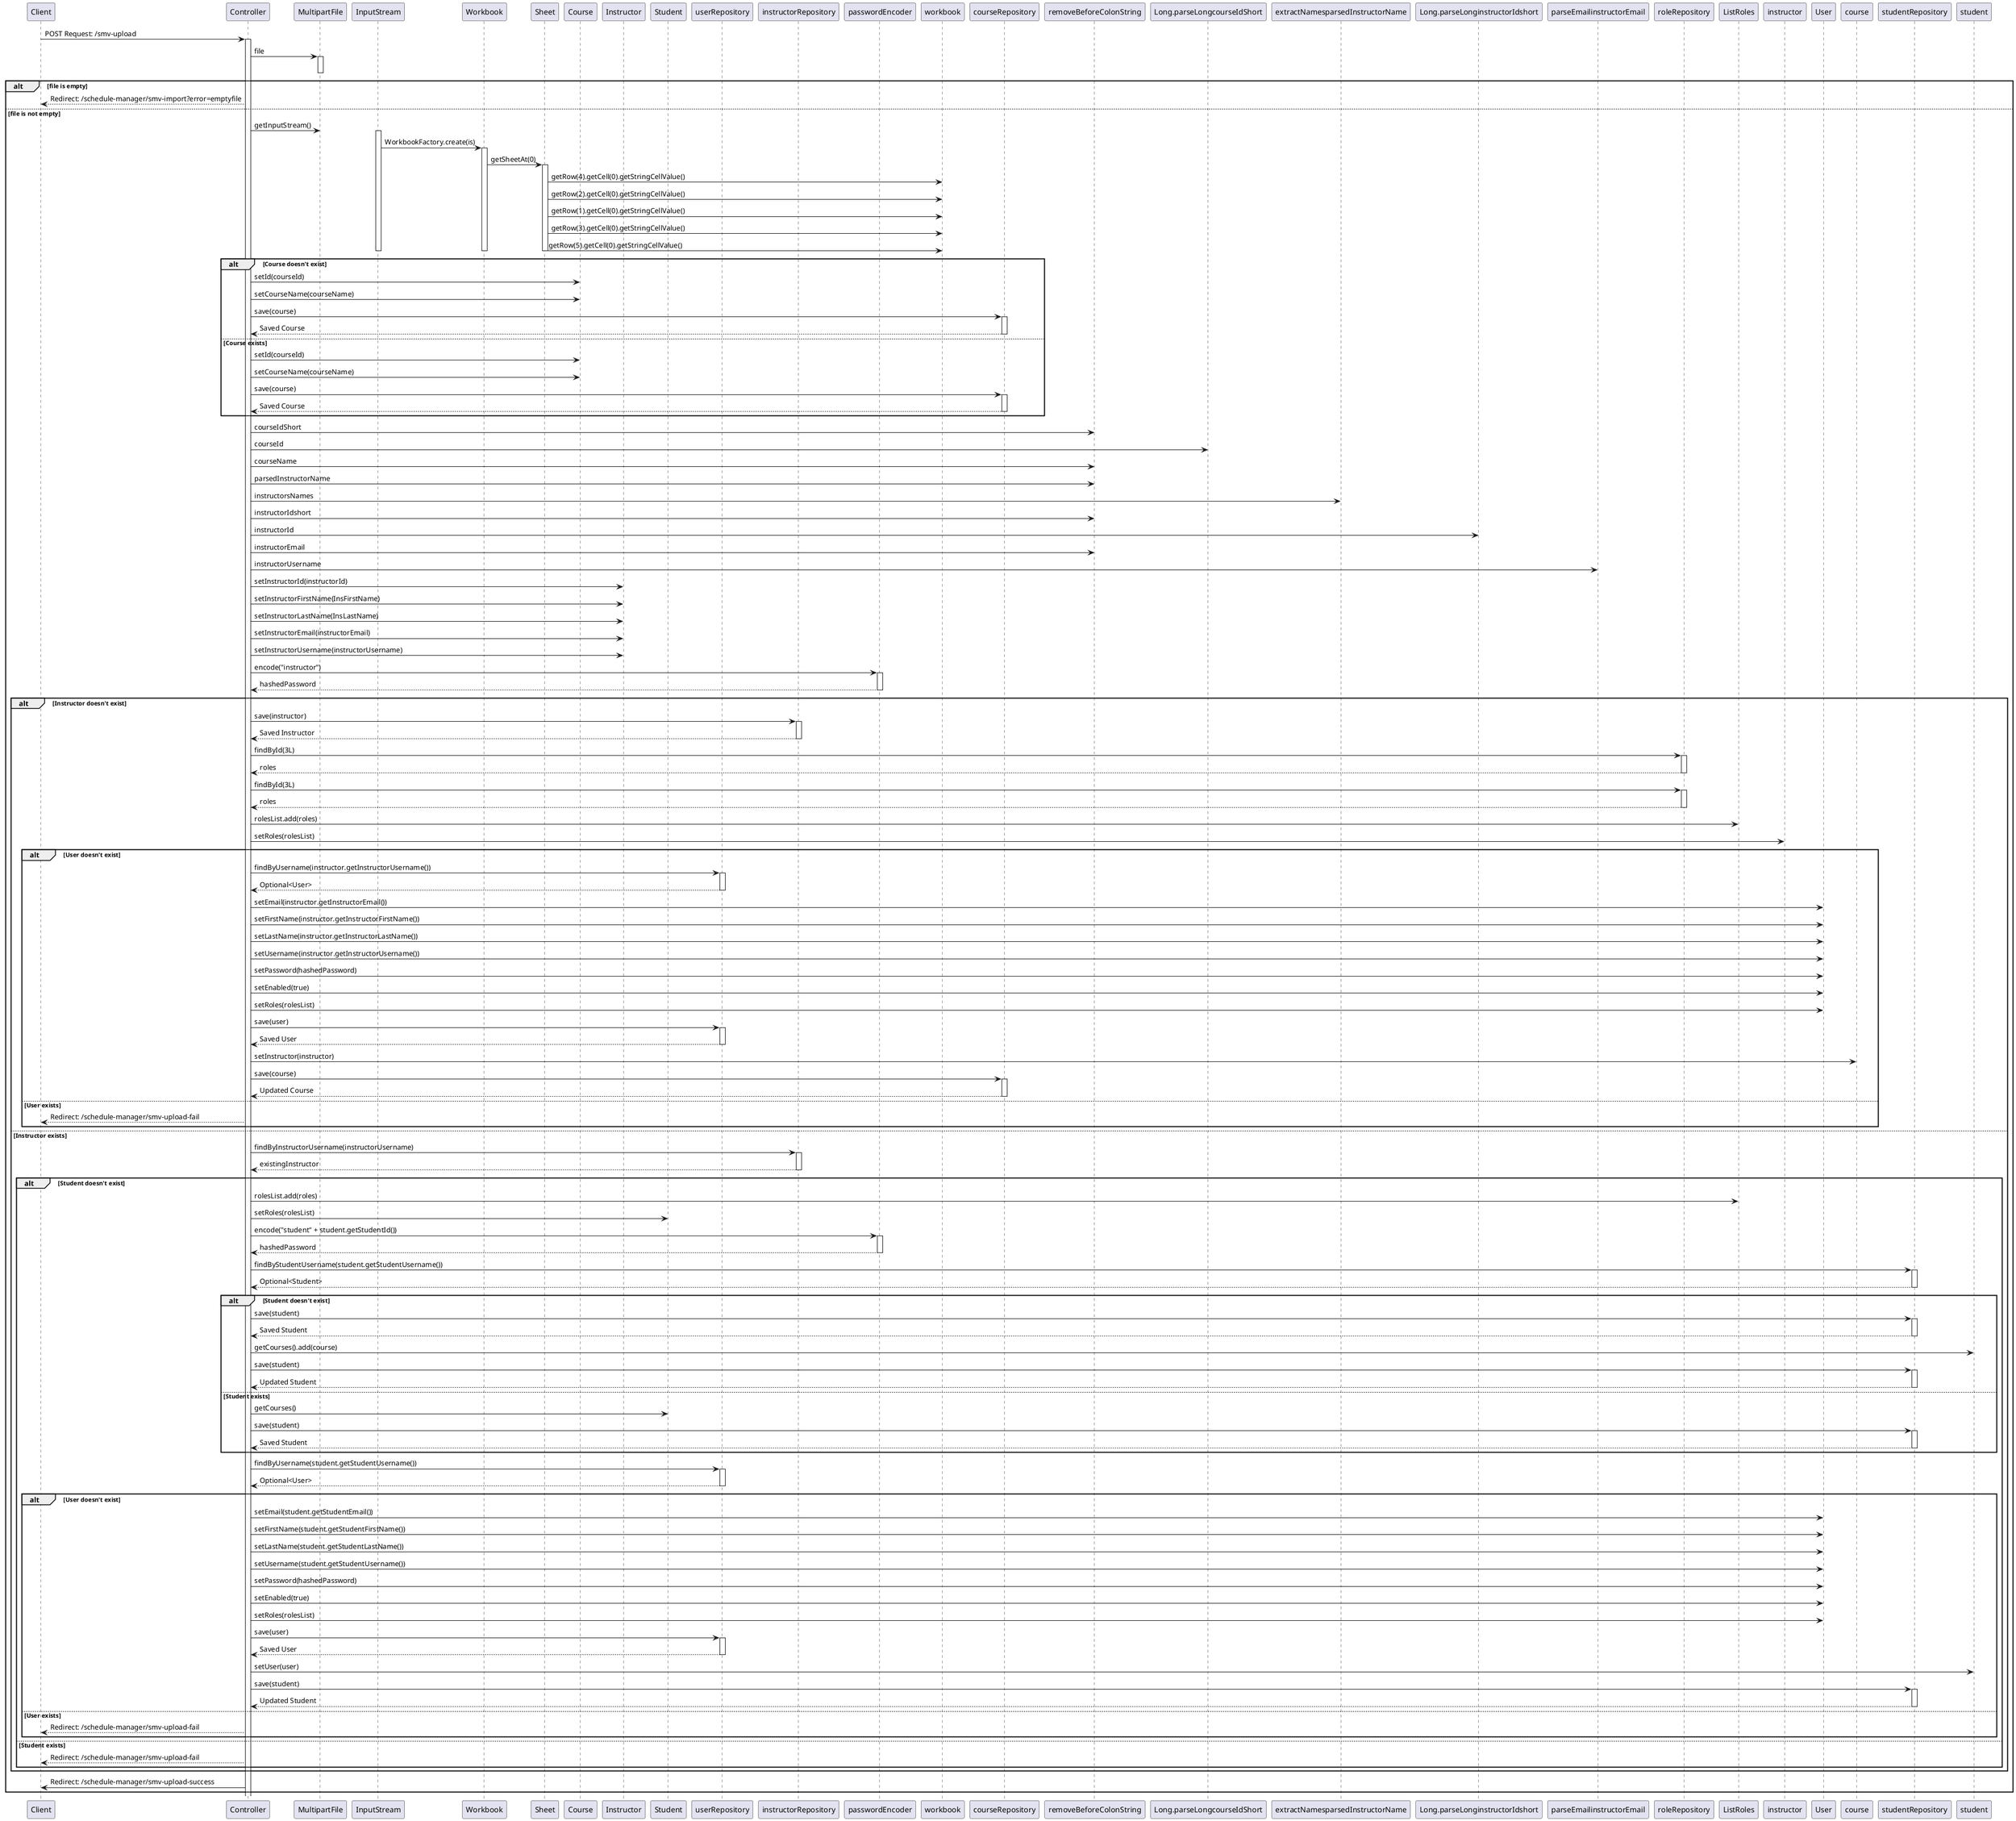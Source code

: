 @startuml
participant Client
participant Controller
participant MultipartFile
participant InputStream
participant Workbook
participant Sheet
participant Course
participant Instructor
participant Student
participant userRepository
participant instructorRepository
participant passwordEncoder

Client -> Controller: POST Request: /smv-upload
activate Controller
Controller -> MultipartFile: file
activate MultipartFile
alt file is empty
    deactivate MultipartFile
    Controller --> Client: Redirect: /schedule-manager/smv-import?error=emptyfile
else file is not empty
    Controller -> MultipartFile: getInputStream()
    activate InputStream
    InputStream -> Workbook: WorkbookFactory.create(is)
    activate Workbook
    Workbook -> Sheet: getSheetAt(0)
    activate Sheet
    Sheet -> workbook: getRow(4).getCell(0).getStringCellValue()
    Sheet -> workbook: getRow(2).getCell(0).getStringCellValue()
    Sheet -> workbook: getRow(1).getCell(0).getStringCellValue()
    Sheet -> workbook: getRow(3).getCell(0).getStringCellValue()
    Sheet -> workbook: getRow(5).getCell(0).getStringCellValue()
    deactivate Sheet
    deactivate Workbook
    deactivate InputStream
    alt Course doesn't exist
        Controller -> Course: setId(courseId)
        Controller -> Course: setCourseName(courseName)
        Controller -> courseRepository: save(course)
        activate courseRepository
        courseRepository --> Controller: Saved Course
        deactivate courseRepository
    else Course exists
        Controller -> Course: setId(courseId)
        Controller -> Course: setCourseName(courseName)
        Controller -> courseRepository: save(course)
        activate courseRepository
        courseRepository --> Controller: Saved Course
        deactivate courseRepository
    end
    Controller -> removeBeforeColonString: courseIdShort
    Controller -> Long.parseLongcourseIdShort: courseId
    Controller -> removeBeforeColonString: courseName
    Controller -> removeBeforeColonString: parsedInstructorName
    Controller -> extractNamesparsedInstructorName: instructorsNames
    Controller -> removeBeforeColonString: instructorIdshort
    Controller -> Long.parseLonginstructorIdshort: instructorId
    Controller -> removeBeforeColonString: instructorEmail
    Controller -> parseEmailinstructorEmail: instructorUsername
    Controller -> Instructor: setInstructorId(instructorId)
    Controller -> Instructor: setInstructorFirstName(InsFirstName)
    Controller -> Instructor: setInstructorLastName(InsLastName)
    Controller -> Instructor: setInstructorEmail(instructorEmail)
    Controller -> Instructor: setInstructorUsername(instructorUsername)
    Controller -> passwordEncoder: encode("instructor")
    activate passwordEncoder
    passwordEncoder --> Controller: hashedPassword
    deactivate passwordEncoder
    alt Instructor doesn't exist
        Controller -> instructorRepository: save(instructor)
        activate instructorRepository
        instructorRepository --> Controller: Saved Instructor
        deactivate instructorRepository
        Controller -> roleRepository: findById(3L)
        activate roleRepository
        roleRepository --> Controller: roles
        deactivate roleRepository
        Controller -> roleRepository: findById(3L)
        activate roleRepository
        roleRepository --> Controller: roles
        deactivate roleRepository
        Controller -> ListRoles: rolesList.add(roles)
        Controller -> instructor: setRoles(rolesList)
        alt User doesn't exist
            Controller -> userRepository: findByUsername(instructor.getInstructorUsername())
            activate userRepository
            userRepository --> Controller: Optional<User>
            deactivate userRepository
            Controller -> User: setEmail(instructor.getInstructorEmail())
            Controller -> User: setFirstName(instructor.getInstructorFirstName())
            Controller -> User: setLastName(instructor.getInstructorLastName())
            Controller -> User: setUsername(instructor.getInstructorUsername())
            Controller -> User: setPassword(hashedPassword)
            Controller -> User: setEnabled(true)
            Controller -> User: setRoles(rolesList)
            Controller -> userRepository: save(user)
            activate userRepository
            userRepository --> Controller: Saved User
            deactivate userRepository
            Controller -> course: setInstructor(instructor)
            Controller -> courseRepository: save(course)
            activate courseRepository
            courseRepository --> Controller: Updated Course
            deactivate courseRepository
        else User exists
            Controller --> Client: Redirect: /schedule-manager/smv-upload-fail
        end
    else Instructor exists
        Controller -> instructorRepository: findByInstructorUsername(instructorUsername)
        activate instructorRepository
        instructorRepository --> Controller: existingInstructor
        deactivate instructorRepository
        alt Student doesn't exist
            Controller -> ListRoles: rolesList.add(roles)
            Controller -> Student: setRoles(rolesList)
            Controller -> passwordEncoder: encode("student" + student.getStudentId())
            activate passwordEncoder
            passwordEncoder --> Controller: hashedPassword
            deactivate passwordEncoder
            Controller -> studentRepository: findByStudentUsername(student.getStudentUsername())
            activate studentRepository
            studentRepository --> Controller: Optional<Student>
            deactivate studentRepository
            alt Student doesn't exist
                Controller -> studentRepository: save(student)
                activate studentRepository
                studentRepository --> Controller: Saved Student
                deactivate studentRepository
                Controller -> student: getCourses().add(course)
                Controller -> studentRepository: save(student)
                activate studentRepository
                studentRepository --> Controller: Updated Student
                deactivate studentRepository
            else Student exists
                Controller -> Student: getCourses()
                Controller -> studentRepository: save(student)
                activate studentRepository
                studentRepository --> Controller: Saved Student
                deactivate studentRepository
            end
            Controller -> userRepository: findByUsername(student.getStudentUsername())
            activate userRepository
            userRepository --> Controller: Optional<User>
            deactivate userRepository
            alt User doesn't exist
                Controller -> User: setEmail(student.getStudentEmail())
                Controller -> User: setFirstName(student.getStudentFirstName())
                Controller -> User: setLastName(student.getStudentLastName())
                Controller -> User: setUsername(student.getStudentUsername())
                Controller -> User: setPassword(hashedPassword)
                Controller -> User: setEnabled(true)
                Controller -> User: setRoles(rolesList)
                Controller -> userRepository: save(user)
                activate userRepository
                userRepository --> Controller: Saved User
                deactivate userRepository
                Controller -> student: setUser(user)
                Controller -> studentRepository: save(student)
                activate studentRepository
                studentRepository --> Controller: Updated Student
                deactivate studentRepository
            else User exists
                Controller --> Client: Redirect: /schedule-manager/smv-upload-fail
            end
        else Student exists
            Controller --> Client: Redirect: /schedule-manager/smv-upload-fail
        end
    end
    Controller -> Client: Redirect: /schedule-manager/smv-upload-success
end
@enduml
